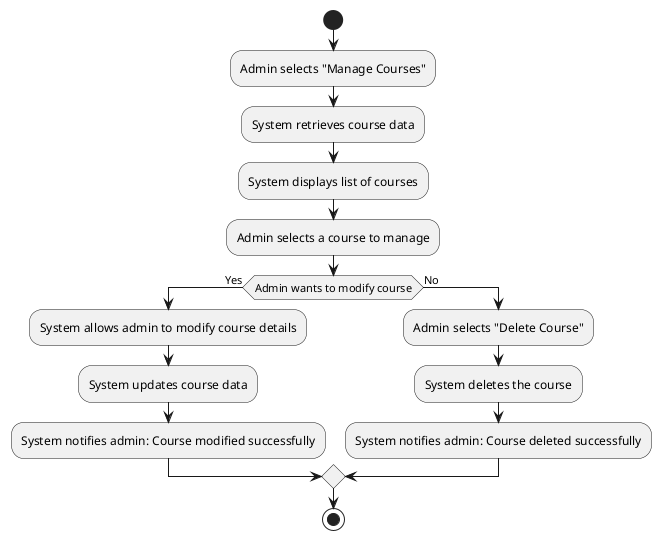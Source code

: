 @startuml
start
:Admin selects "Manage Courses";
:System retrieves course data;
:System displays list of courses;
:Admin selects a course to manage;
if (Admin wants to modify course) then (Yes)
  :System allows admin to modify course details;
  :System updates course data;
  :System notifies admin: Course modified successfully;
else (No)
  :Admin selects "Delete Course";
  :System deletes the course;
  :System notifies admin: Course deleted successfully;
endif
stop
@enduml
